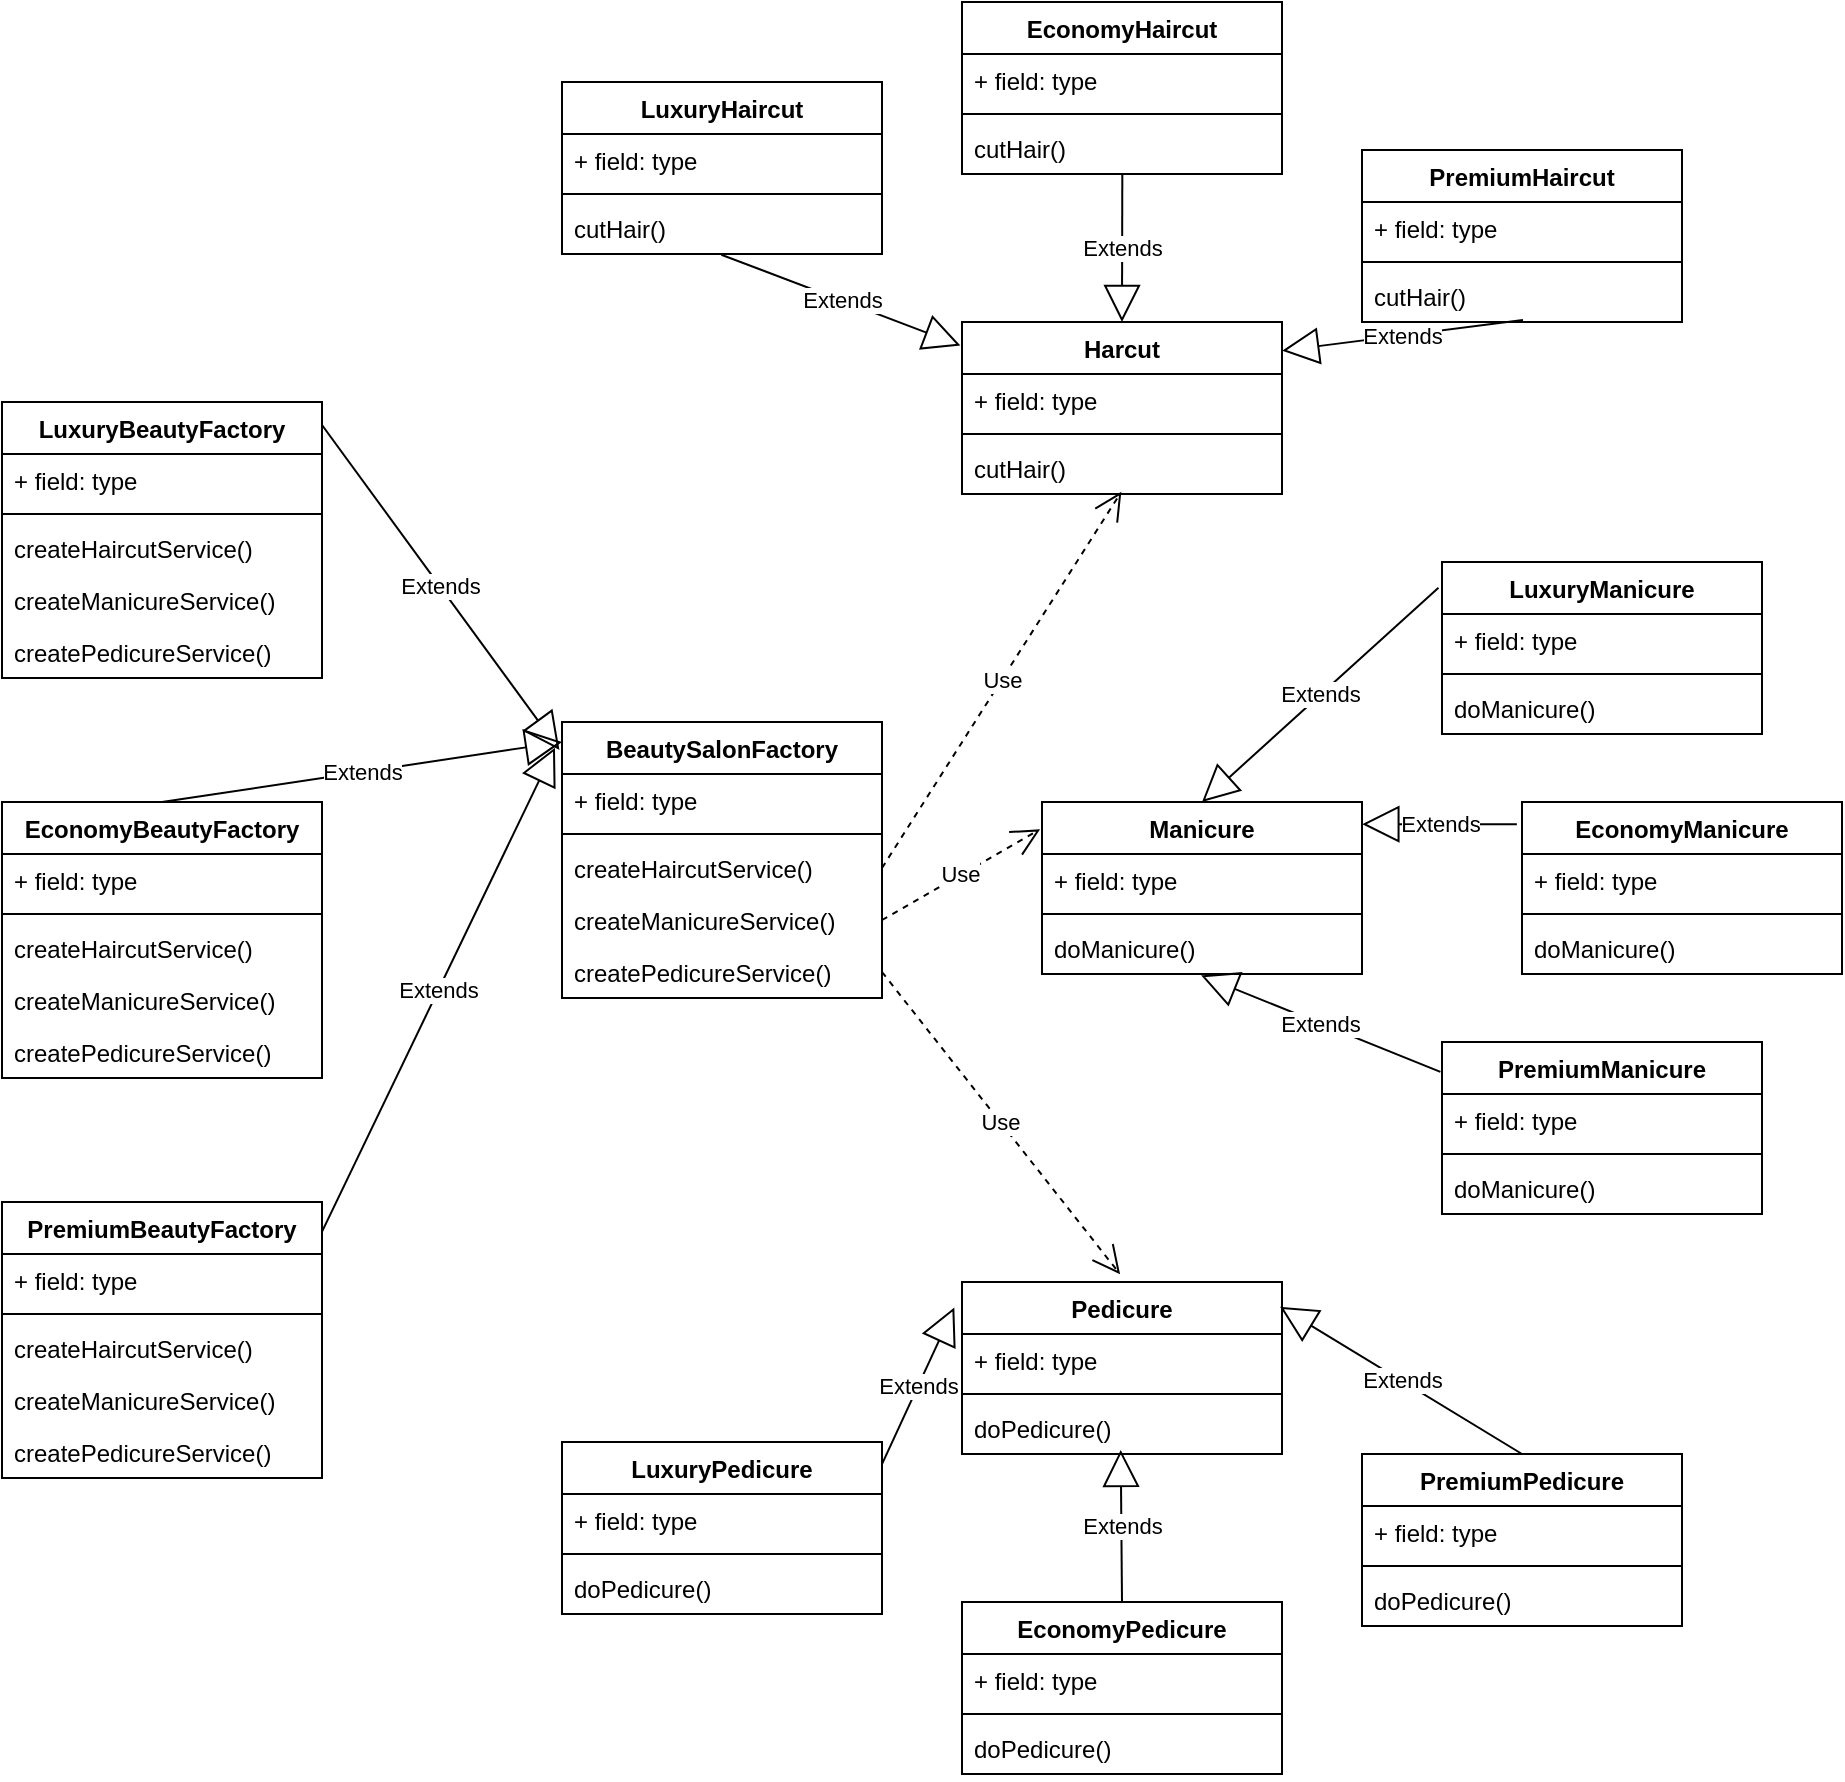 <mxfile version="21.6.8" type="device">
  <diagram id="C5RBs43oDa-KdzZeNtuy" name="Page-1">
    <mxGraphModel dx="1793" dy="2144" grid="1" gridSize="10" guides="1" tooltips="1" connect="1" arrows="1" fold="1" page="1" pageScale="1" pageWidth="827" pageHeight="1169" math="0" shadow="0">
      <root>
        <mxCell id="WIyWlLk6GJQsqaUBKTNV-0" />
        <mxCell id="WIyWlLk6GJQsqaUBKTNV-1" parent="WIyWlLk6GJQsqaUBKTNV-0" />
        <mxCell id="FBKrmyIbYDivc4aDVwmb-0" value="BeautySalonFactory" style="swimlane;fontStyle=1;align=center;verticalAlign=top;childLayout=stackLayout;horizontal=1;startSize=26;horizontalStack=0;resizeParent=1;resizeParentMax=0;resizeLast=0;collapsible=1;marginBottom=0;whiteSpace=wrap;html=1;" parent="WIyWlLk6GJQsqaUBKTNV-1" vertex="1">
          <mxGeometry x="440" y="240" width="160" height="138" as="geometry" />
        </mxCell>
        <mxCell id="FBKrmyIbYDivc4aDVwmb-1" value="+ field: type" style="text;strokeColor=none;fillColor=none;align=left;verticalAlign=top;spacingLeft=4;spacingRight=4;overflow=hidden;rotatable=0;points=[[0,0.5],[1,0.5]];portConstraint=eastwest;whiteSpace=wrap;html=1;" parent="FBKrmyIbYDivc4aDVwmb-0" vertex="1">
          <mxGeometry y="26" width="160" height="26" as="geometry" />
        </mxCell>
        <mxCell id="FBKrmyIbYDivc4aDVwmb-2" value="" style="line;strokeWidth=1;fillColor=none;align=left;verticalAlign=middle;spacingTop=-1;spacingLeft=3;spacingRight=3;rotatable=0;labelPosition=right;points=[];portConstraint=eastwest;strokeColor=inherit;" parent="FBKrmyIbYDivc4aDVwmb-0" vertex="1">
          <mxGeometry y="52" width="160" height="8" as="geometry" />
        </mxCell>
        <mxCell id="FBKrmyIbYDivc4aDVwmb-3" value="createHaircutService()" style="text;strokeColor=none;fillColor=none;align=left;verticalAlign=top;spacingLeft=4;spacingRight=4;overflow=hidden;rotatable=0;points=[[0,0.5],[1,0.5]];portConstraint=eastwest;whiteSpace=wrap;html=1;" parent="FBKrmyIbYDivc4aDVwmb-0" vertex="1">
          <mxGeometry y="60" width="160" height="26" as="geometry" />
        </mxCell>
        <mxCell id="FBKrmyIbYDivc4aDVwmb-4" value="createManicureService()" style="text;strokeColor=none;fillColor=none;align=left;verticalAlign=top;spacingLeft=4;spacingRight=4;overflow=hidden;rotatable=0;points=[[0,0.5],[1,0.5]];portConstraint=eastwest;whiteSpace=wrap;html=1;" parent="FBKrmyIbYDivc4aDVwmb-0" vertex="1">
          <mxGeometry y="86" width="160" height="26" as="geometry" />
        </mxCell>
        <mxCell id="FBKrmyIbYDivc4aDVwmb-5" value="createPedicureService()" style="text;strokeColor=none;fillColor=none;align=left;verticalAlign=top;spacingLeft=4;spacingRight=4;overflow=hidden;rotatable=0;points=[[0,0.5],[1,0.5]];portConstraint=eastwest;whiteSpace=wrap;html=1;" parent="FBKrmyIbYDivc4aDVwmb-0" vertex="1">
          <mxGeometry y="112" width="160" height="26" as="geometry" />
        </mxCell>
        <mxCell id="FBKrmyIbYDivc4aDVwmb-6" value="Extends" style="endArrow=block;endSize=16;endFill=0;html=1;rounded=0;exitX=0.996;exitY=0.077;exitDx=0;exitDy=0;entryX=-0.008;entryY=0.101;entryDx=0;entryDy=0;entryPerimeter=0;exitPerimeter=0;" parent="WIyWlLk6GJQsqaUBKTNV-1" source="FBKrmyIbYDivc4aDVwmb-9" target="FBKrmyIbYDivc4aDVwmb-0" edge="1">
          <mxGeometry width="160" relative="1" as="geometry">
            <mxPoint x="440" y="480" as="sourcePoint" />
            <mxPoint x="480" y="378" as="targetPoint" />
          </mxGeometry>
        </mxCell>
        <mxCell id="FBKrmyIbYDivc4aDVwmb-7" value="Extends" style="endArrow=block;endSize=16;endFill=0;html=1;rounded=0;exitX=0.5;exitY=0;exitDx=0;exitDy=0;" parent="WIyWlLk6GJQsqaUBKTNV-1" source="FBKrmyIbYDivc4aDVwmb-15" edge="1">
          <mxGeometry width="160" relative="1" as="geometry">
            <mxPoint x="520" y="650" as="sourcePoint" />
            <mxPoint x="440" y="250" as="targetPoint" />
          </mxGeometry>
        </mxCell>
        <mxCell id="FBKrmyIbYDivc4aDVwmb-8" value="Extends" style="endArrow=block;endSize=16;endFill=0;html=1;rounded=0;entryX=-0.022;entryY=0.093;entryDx=0;entryDy=0;entryPerimeter=0;exitX=0.999;exitY=0.11;exitDx=0;exitDy=0;exitPerimeter=0;" parent="WIyWlLk6GJQsqaUBKTNV-1" target="FBKrmyIbYDivc4aDVwmb-0" edge="1" source="FBKrmyIbYDivc4aDVwmb-21">
          <mxGeometry width="160" relative="1" as="geometry">
            <mxPoint x="600" y="480" as="sourcePoint" />
            <mxPoint x="530" y="390" as="targetPoint" />
          </mxGeometry>
        </mxCell>
        <mxCell id="FBKrmyIbYDivc4aDVwmb-9" value="LuxuryBeautyFactory" style="swimlane;fontStyle=1;align=center;verticalAlign=top;childLayout=stackLayout;horizontal=1;startSize=26;horizontalStack=0;resizeParent=1;resizeParentMax=0;resizeLast=0;collapsible=1;marginBottom=0;whiteSpace=wrap;html=1;" parent="WIyWlLk6GJQsqaUBKTNV-1" vertex="1">
          <mxGeometry x="160" y="80" width="160" height="138" as="geometry" />
        </mxCell>
        <mxCell id="FBKrmyIbYDivc4aDVwmb-10" value="+ field: type" style="text;strokeColor=none;fillColor=none;align=left;verticalAlign=top;spacingLeft=4;spacingRight=4;overflow=hidden;rotatable=0;points=[[0,0.5],[1,0.5]];portConstraint=eastwest;whiteSpace=wrap;html=1;" parent="FBKrmyIbYDivc4aDVwmb-9" vertex="1">
          <mxGeometry y="26" width="160" height="26" as="geometry" />
        </mxCell>
        <mxCell id="FBKrmyIbYDivc4aDVwmb-11" value="" style="line;strokeWidth=1;fillColor=none;align=left;verticalAlign=middle;spacingTop=-1;spacingLeft=3;spacingRight=3;rotatable=0;labelPosition=right;points=[];portConstraint=eastwest;strokeColor=inherit;" parent="FBKrmyIbYDivc4aDVwmb-9" vertex="1">
          <mxGeometry y="52" width="160" height="8" as="geometry" />
        </mxCell>
        <mxCell id="FBKrmyIbYDivc4aDVwmb-12" value="createHaircutService()" style="text;strokeColor=none;fillColor=none;align=left;verticalAlign=top;spacingLeft=4;spacingRight=4;overflow=hidden;rotatable=0;points=[[0,0.5],[1,0.5]];portConstraint=eastwest;whiteSpace=wrap;html=1;" parent="FBKrmyIbYDivc4aDVwmb-9" vertex="1">
          <mxGeometry y="60" width="160" height="26" as="geometry" />
        </mxCell>
        <mxCell id="FBKrmyIbYDivc4aDVwmb-13" value="createManicureService()" style="text;strokeColor=none;fillColor=none;align=left;verticalAlign=top;spacingLeft=4;spacingRight=4;overflow=hidden;rotatable=0;points=[[0,0.5],[1,0.5]];portConstraint=eastwest;whiteSpace=wrap;html=1;" parent="FBKrmyIbYDivc4aDVwmb-9" vertex="1">
          <mxGeometry y="86" width="160" height="26" as="geometry" />
        </mxCell>
        <mxCell id="FBKrmyIbYDivc4aDVwmb-14" value="createPedicureService()" style="text;strokeColor=none;fillColor=none;align=left;verticalAlign=top;spacingLeft=4;spacingRight=4;overflow=hidden;rotatable=0;points=[[0,0.5],[1,0.5]];portConstraint=eastwest;whiteSpace=wrap;html=1;" parent="FBKrmyIbYDivc4aDVwmb-9" vertex="1">
          <mxGeometry y="112" width="160" height="26" as="geometry" />
        </mxCell>
        <mxCell id="FBKrmyIbYDivc4aDVwmb-15" value="EconomyBeautyFactory" style="swimlane;fontStyle=1;align=center;verticalAlign=top;childLayout=stackLayout;horizontal=1;startSize=26;horizontalStack=0;resizeParent=1;resizeParentMax=0;resizeLast=0;collapsible=1;marginBottom=0;whiteSpace=wrap;html=1;" parent="WIyWlLk6GJQsqaUBKTNV-1" vertex="1">
          <mxGeometry x="160" y="280" width="160" height="138" as="geometry" />
        </mxCell>
        <mxCell id="FBKrmyIbYDivc4aDVwmb-16" value="+ field: type" style="text;strokeColor=none;fillColor=none;align=left;verticalAlign=top;spacingLeft=4;spacingRight=4;overflow=hidden;rotatable=0;points=[[0,0.5],[1,0.5]];portConstraint=eastwest;whiteSpace=wrap;html=1;" parent="FBKrmyIbYDivc4aDVwmb-15" vertex="1">
          <mxGeometry y="26" width="160" height="26" as="geometry" />
        </mxCell>
        <mxCell id="FBKrmyIbYDivc4aDVwmb-17" value="" style="line;strokeWidth=1;fillColor=none;align=left;verticalAlign=middle;spacingTop=-1;spacingLeft=3;spacingRight=3;rotatable=0;labelPosition=right;points=[];portConstraint=eastwest;strokeColor=inherit;" parent="FBKrmyIbYDivc4aDVwmb-15" vertex="1">
          <mxGeometry y="52" width="160" height="8" as="geometry" />
        </mxCell>
        <mxCell id="FBKrmyIbYDivc4aDVwmb-18" value="createHaircutService()" style="text;strokeColor=none;fillColor=none;align=left;verticalAlign=top;spacingLeft=4;spacingRight=4;overflow=hidden;rotatable=0;points=[[0,0.5],[1,0.5]];portConstraint=eastwest;whiteSpace=wrap;html=1;" parent="FBKrmyIbYDivc4aDVwmb-15" vertex="1">
          <mxGeometry y="60" width="160" height="26" as="geometry" />
        </mxCell>
        <mxCell id="FBKrmyIbYDivc4aDVwmb-19" value="createManicureService()" style="text;strokeColor=none;fillColor=none;align=left;verticalAlign=top;spacingLeft=4;spacingRight=4;overflow=hidden;rotatable=0;points=[[0,0.5],[1,0.5]];portConstraint=eastwest;whiteSpace=wrap;html=1;" parent="FBKrmyIbYDivc4aDVwmb-15" vertex="1">
          <mxGeometry y="86" width="160" height="26" as="geometry" />
        </mxCell>
        <mxCell id="FBKrmyIbYDivc4aDVwmb-20" value="createPedicureService()" style="text;strokeColor=none;fillColor=none;align=left;verticalAlign=top;spacingLeft=4;spacingRight=4;overflow=hidden;rotatable=0;points=[[0,0.5],[1,0.5]];portConstraint=eastwest;whiteSpace=wrap;html=1;" parent="FBKrmyIbYDivc4aDVwmb-15" vertex="1">
          <mxGeometry y="112" width="160" height="26" as="geometry" />
        </mxCell>
        <mxCell id="FBKrmyIbYDivc4aDVwmb-21" value="PremiumBeautyFactory" style="swimlane;fontStyle=1;align=center;verticalAlign=top;childLayout=stackLayout;horizontal=1;startSize=26;horizontalStack=0;resizeParent=1;resizeParentMax=0;resizeLast=0;collapsible=1;marginBottom=0;whiteSpace=wrap;html=1;" parent="WIyWlLk6GJQsqaUBKTNV-1" vertex="1">
          <mxGeometry x="160" y="480" width="160" height="138" as="geometry" />
        </mxCell>
        <mxCell id="FBKrmyIbYDivc4aDVwmb-22" value="+ field: type" style="text;strokeColor=none;fillColor=none;align=left;verticalAlign=top;spacingLeft=4;spacingRight=4;overflow=hidden;rotatable=0;points=[[0,0.5],[1,0.5]];portConstraint=eastwest;whiteSpace=wrap;html=1;" parent="FBKrmyIbYDivc4aDVwmb-21" vertex="1">
          <mxGeometry y="26" width="160" height="26" as="geometry" />
        </mxCell>
        <mxCell id="FBKrmyIbYDivc4aDVwmb-23" value="" style="line;strokeWidth=1;fillColor=none;align=left;verticalAlign=middle;spacingTop=-1;spacingLeft=3;spacingRight=3;rotatable=0;labelPosition=right;points=[];portConstraint=eastwest;strokeColor=inherit;" parent="FBKrmyIbYDivc4aDVwmb-21" vertex="1">
          <mxGeometry y="52" width="160" height="8" as="geometry" />
        </mxCell>
        <mxCell id="FBKrmyIbYDivc4aDVwmb-24" value="createHaircutService()" style="text;strokeColor=none;fillColor=none;align=left;verticalAlign=top;spacingLeft=4;spacingRight=4;overflow=hidden;rotatable=0;points=[[0,0.5],[1,0.5]];portConstraint=eastwest;whiteSpace=wrap;html=1;" parent="FBKrmyIbYDivc4aDVwmb-21" vertex="1">
          <mxGeometry y="60" width="160" height="26" as="geometry" />
        </mxCell>
        <mxCell id="FBKrmyIbYDivc4aDVwmb-25" value="createManicureService()" style="text;strokeColor=none;fillColor=none;align=left;verticalAlign=top;spacingLeft=4;spacingRight=4;overflow=hidden;rotatable=0;points=[[0,0.5],[1,0.5]];portConstraint=eastwest;whiteSpace=wrap;html=1;" parent="FBKrmyIbYDivc4aDVwmb-21" vertex="1">
          <mxGeometry y="86" width="160" height="26" as="geometry" />
        </mxCell>
        <mxCell id="FBKrmyIbYDivc4aDVwmb-26" value="createPedicureService()" style="text;strokeColor=none;fillColor=none;align=left;verticalAlign=top;spacingLeft=4;spacingRight=4;overflow=hidden;rotatable=0;points=[[0,0.5],[1,0.5]];portConstraint=eastwest;whiteSpace=wrap;html=1;" parent="FBKrmyIbYDivc4aDVwmb-21" vertex="1">
          <mxGeometry y="112" width="160" height="26" as="geometry" />
        </mxCell>
        <mxCell id="FBKrmyIbYDivc4aDVwmb-27" value="Harcut" style="swimlane;fontStyle=1;align=center;verticalAlign=top;childLayout=stackLayout;horizontal=1;startSize=26;horizontalStack=0;resizeParent=1;resizeParentMax=0;resizeLast=0;collapsible=1;marginBottom=0;whiteSpace=wrap;html=1;" parent="WIyWlLk6GJQsqaUBKTNV-1" vertex="1">
          <mxGeometry x="640" y="40" width="160" height="86" as="geometry" />
        </mxCell>
        <mxCell id="FBKrmyIbYDivc4aDVwmb-28" value="+ field: type" style="text;strokeColor=none;fillColor=none;align=left;verticalAlign=top;spacingLeft=4;spacingRight=4;overflow=hidden;rotatable=0;points=[[0,0.5],[1,0.5]];portConstraint=eastwest;whiteSpace=wrap;html=1;" parent="FBKrmyIbYDivc4aDVwmb-27" vertex="1">
          <mxGeometry y="26" width="160" height="26" as="geometry" />
        </mxCell>
        <mxCell id="FBKrmyIbYDivc4aDVwmb-29" value="" style="line;strokeWidth=1;fillColor=none;align=left;verticalAlign=middle;spacingTop=-1;spacingLeft=3;spacingRight=3;rotatable=0;labelPosition=right;points=[];portConstraint=eastwest;strokeColor=inherit;" parent="FBKrmyIbYDivc4aDVwmb-27" vertex="1">
          <mxGeometry y="52" width="160" height="8" as="geometry" />
        </mxCell>
        <mxCell id="FBKrmyIbYDivc4aDVwmb-30" value="cutHair()" style="text;strokeColor=none;fillColor=none;align=left;verticalAlign=top;spacingLeft=4;spacingRight=4;overflow=hidden;rotatable=0;points=[[0,0.5],[1,0.5]];portConstraint=eastwest;whiteSpace=wrap;html=1;" parent="FBKrmyIbYDivc4aDVwmb-27" vertex="1">
          <mxGeometry y="60" width="160" height="26" as="geometry" />
        </mxCell>
        <mxCell id="FBKrmyIbYDivc4aDVwmb-33" value="Manicure" style="swimlane;fontStyle=1;align=center;verticalAlign=top;childLayout=stackLayout;horizontal=1;startSize=26;horizontalStack=0;resizeParent=1;resizeParentMax=0;resizeLast=0;collapsible=1;marginBottom=0;whiteSpace=wrap;html=1;" parent="WIyWlLk6GJQsqaUBKTNV-1" vertex="1">
          <mxGeometry x="680" y="280" width="160" height="86" as="geometry" />
        </mxCell>
        <mxCell id="FBKrmyIbYDivc4aDVwmb-34" value="+ field: type" style="text;strokeColor=none;fillColor=none;align=left;verticalAlign=top;spacingLeft=4;spacingRight=4;overflow=hidden;rotatable=0;points=[[0,0.5],[1,0.5]];portConstraint=eastwest;whiteSpace=wrap;html=1;" parent="FBKrmyIbYDivc4aDVwmb-33" vertex="1">
          <mxGeometry y="26" width="160" height="26" as="geometry" />
        </mxCell>
        <mxCell id="FBKrmyIbYDivc4aDVwmb-35" value="" style="line;strokeWidth=1;fillColor=none;align=left;verticalAlign=middle;spacingTop=-1;spacingLeft=3;spacingRight=3;rotatable=0;labelPosition=right;points=[];portConstraint=eastwest;strokeColor=inherit;" parent="FBKrmyIbYDivc4aDVwmb-33" vertex="1">
          <mxGeometry y="52" width="160" height="8" as="geometry" />
        </mxCell>
        <mxCell id="FBKrmyIbYDivc4aDVwmb-36" value="doManicure()" style="text;strokeColor=none;fillColor=none;align=left;verticalAlign=top;spacingLeft=4;spacingRight=4;overflow=hidden;rotatable=0;points=[[0,0.5],[1,0.5]];portConstraint=eastwest;whiteSpace=wrap;html=1;" parent="FBKrmyIbYDivc4aDVwmb-33" vertex="1">
          <mxGeometry y="60" width="160" height="26" as="geometry" />
        </mxCell>
        <mxCell id="FBKrmyIbYDivc4aDVwmb-37" value="Pedicure" style="swimlane;fontStyle=1;align=center;verticalAlign=top;childLayout=stackLayout;horizontal=1;startSize=26;horizontalStack=0;resizeParent=1;resizeParentMax=0;resizeLast=0;collapsible=1;marginBottom=0;whiteSpace=wrap;html=1;" parent="WIyWlLk6GJQsqaUBKTNV-1" vertex="1">
          <mxGeometry x="640" y="520" width="160" height="86" as="geometry" />
        </mxCell>
        <mxCell id="FBKrmyIbYDivc4aDVwmb-38" value="+ field: type" style="text;strokeColor=none;fillColor=none;align=left;verticalAlign=top;spacingLeft=4;spacingRight=4;overflow=hidden;rotatable=0;points=[[0,0.5],[1,0.5]];portConstraint=eastwest;whiteSpace=wrap;html=1;" parent="FBKrmyIbYDivc4aDVwmb-37" vertex="1">
          <mxGeometry y="26" width="160" height="26" as="geometry" />
        </mxCell>
        <mxCell id="FBKrmyIbYDivc4aDVwmb-39" value="" style="line;strokeWidth=1;fillColor=none;align=left;verticalAlign=middle;spacingTop=-1;spacingLeft=3;spacingRight=3;rotatable=0;labelPosition=right;points=[];portConstraint=eastwest;strokeColor=inherit;" parent="FBKrmyIbYDivc4aDVwmb-37" vertex="1">
          <mxGeometry y="52" width="160" height="8" as="geometry" />
        </mxCell>
        <mxCell id="FBKrmyIbYDivc4aDVwmb-40" value="doPedicure()" style="text;strokeColor=none;fillColor=none;align=left;verticalAlign=top;spacingLeft=4;spacingRight=4;overflow=hidden;rotatable=0;points=[[0,0.5],[1,0.5]];portConstraint=eastwest;whiteSpace=wrap;html=1;" parent="FBKrmyIbYDivc4aDVwmb-37" vertex="1">
          <mxGeometry y="60" width="160" height="26" as="geometry" />
        </mxCell>
        <mxCell id="FBKrmyIbYDivc4aDVwmb-44" value="LuxuryHaircut" style="swimlane;fontStyle=1;align=center;verticalAlign=top;childLayout=stackLayout;horizontal=1;startSize=26;horizontalStack=0;resizeParent=1;resizeParentMax=0;resizeLast=0;collapsible=1;marginBottom=0;whiteSpace=wrap;html=1;" parent="WIyWlLk6GJQsqaUBKTNV-1" vertex="1">
          <mxGeometry x="440" y="-80" width="160" height="86" as="geometry" />
        </mxCell>
        <mxCell id="FBKrmyIbYDivc4aDVwmb-45" value="+ field: type" style="text;strokeColor=none;fillColor=none;align=left;verticalAlign=top;spacingLeft=4;spacingRight=4;overflow=hidden;rotatable=0;points=[[0,0.5],[1,0.5]];portConstraint=eastwest;whiteSpace=wrap;html=1;" parent="FBKrmyIbYDivc4aDVwmb-44" vertex="1">
          <mxGeometry y="26" width="160" height="26" as="geometry" />
        </mxCell>
        <mxCell id="FBKrmyIbYDivc4aDVwmb-46" value="" style="line;strokeWidth=1;fillColor=none;align=left;verticalAlign=middle;spacingTop=-1;spacingLeft=3;spacingRight=3;rotatable=0;labelPosition=right;points=[];portConstraint=eastwest;strokeColor=inherit;" parent="FBKrmyIbYDivc4aDVwmb-44" vertex="1">
          <mxGeometry y="52" width="160" height="8" as="geometry" />
        </mxCell>
        <mxCell id="FBKrmyIbYDivc4aDVwmb-47" value="cutHair()" style="text;strokeColor=none;fillColor=none;align=left;verticalAlign=top;spacingLeft=4;spacingRight=4;overflow=hidden;rotatable=0;points=[[0,0.5],[1,0.5]];portConstraint=eastwest;whiteSpace=wrap;html=1;" parent="FBKrmyIbYDivc4aDVwmb-44" vertex="1">
          <mxGeometry y="60" width="160" height="26" as="geometry" />
        </mxCell>
        <mxCell id="FBKrmyIbYDivc4aDVwmb-48" value="EconomyHaircut" style="swimlane;fontStyle=1;align=center;verticalAlign=top;childLayout=stackLayout;horizontal=1;startSize=26;horizontalStack=0;resizeParent=1;resizeParentMax=0;resizeLast=0;collapsible=1;marginBottom=0;whiteSpace=wrap;html=1;" parent="WIyWlLk6GJQsqaUBKTNV-1" vertex="1">
          <mxGeometry x="640" y="-120" width="160" height="86" as="geometry" />
        </mxCell>
        <mxCell id="FBKrmyIbYDivc4aDVwmb-49" value="+ field: type" style="text;strokeColor=none;fillColor=none;align=left;verticalAlign=top;spacingLeft=4;spacingRight=4;overflow=hidden;rotatable=0;points=[[0,0.5],[1,0.5]];portConstraint=eastwest;whiteSpace=wrap;html=1;" parent="FBKrmyIbYDivc4aDVwmb-48" vertex="1">
          <mxGeometry y="26" width="160" height="26" as="geometry" />
        </mxCell>
        <mxCell id="FBKrmyIbYDivc4aDVwmb-50" value="" style="line;strokeWidth=1;fillColor=none;align=left;verticalAlign=middle;spacingTop=-1;spacingLeft=3;spacingRight=3;rotatable=0;labelPosition=right;points=[];portConstraint=eastwest;strokeColor=inherit;" parent="FBKrmyIbYDivc4aDVwmb-48" vertex="1">
          <mxGeometry y="52" width="160" height="8" as="geometry" />
        </mxCell>
        <mxCell id="FBKrmyIbYDivc4aDVwmb-51" value="cutHair()" style="text;strokeColor=none;fillColor=none;align=left;verticalAlign=top;spacingLeft=4;spacingRight=4;overflow=hidden;rotatable=0;points=[[0,0.5],[1,0.5]];portConstraint=eastwest;whiteSpace=wrap;html=1;" parent="FBKrmyIbYDivc4aDVwmb-48" vertex="1">
          <mxGeometry y="60" width="160" height="26" as="geometry" />
        </mxCell>
        <mxCell id="FBKrmyIbYDivc4aDVwmb-56" value="PremiumHaircut" style="swimlane;fontStyle=1;align=center;verticalAlign=top;childLayout=stackLayout;horizontal=1;startSize=26;horizontalStack=0;resizeParent=1;resizeParentMax=0;resizeLast=0;collapsible=1;marginBottom=0;whiteSpace=wrap;html=1;" parent="WIyWlLk6GJQsqaUBKTNV-1" vertex="1">
          <mxGeometry x="840" y="-46" width="160" height="86" as="geometry" />
        </mxCell>
        <mxCell id="FBKrmyIbYDivc4aDVwmb-57" value="+ field: type" style="text;strokeColor=none;fillColor=none;align=left;verticalAlign=top;spacingLeft=4;spacingRight=4;overflow=hidden;rotatable=0;points=[[0,0.5],[1,0.5]];portConstraint=eastwest;whiteSpace=wrap;html=1;" parent="FBKrmyIbYDivc4aDVwmb-56" vertex="1">
          <mxGeometry y="26" width="160" height="26" as="geometry" />
        </mxCell>
        <mxCell id="FBKrmyIbYDivc4aDVwmb-58" value="" style="line;strokeWidth=1;fillColor=none;align=left;verticalAlign=middle;spacingTop=-1;spacingLeft=3;spacingRight=3;rotatable=0;labelPosition=right;points=[];portConstraint=eastwest;strokeColor=inherit;" parent="FBKrmyIbYDivc4aDVwmb-56" vertex="1">
          <mxGeometry y="52" width="160" height="8" as="geometry" />
        </mxCell>
        <mxCell id="FBKrmyIbYDivc4aDVwmb-59" value="cutHair()" style="text;strokeColor=none;fillColor=none;align=left;verticalAlign=top;spacingLeft=4;spacingRight=4;overflow=hidden;rotatable=0;points=[[0,0.5],[1,0.5]];portConstraint=eastwest;whiteSpace=wrap;html=1;" parent="FBKrmyIbYDivc4aDVwmb-56" vertex="1">
          <mxGeometry y="60" width="160" height="26" as="geometry" />
        </mxCell>
        <mxCell id="8czEYmhO9jsoH0LdyP18-0" value="Extends" style="endArrow=block;endSize=16;endFill=0;html=1;rounded=0;entryX=1.001;entryY=0.167;entryDx=0;entryDy=0;entryPerimeter=0;exitX=0.503;exitY=0.96;exitDx=0;exitDy=0;exitPerimeter=0;" edge="1" parent="WIyWlLk6GJQsqaUBKTNV-1" source="FBKrmyIbYDivc4aDVwmb-59" target="FBKrmyIbYDivc4aDVwmb-27">
          <mxGeometry width="160" relative="1" as="geometry">
            <mxPoint x="920" y="40" as="sourcePoint" />
            <mxPoint x="1470" y="18" as="targetPoint" />
          </mxGeometry>
        </mxCell>
        <mxCell id="8czEYmhO9jsoH0LdyP18-1" value="Extends" style="endArrow=block;endSize=16;endFill=0;html=1;rounded=0;entryX=0.5;entryY=0;entryDx=0;entryDy=0;exitX=0.501;exitY=1.004;exitDx=0;exitDy=0;exitPerimeter=0;" edge="1" parent="WIyWlLk6GJQsqaUBKTNV-1" source="FBKrmyIbYDivc4aDVwmb-51" target="FBKrmyIbYDivc4aDVwmb-27">
          <mxGeometry x="-0.001" width="160" relative="1" as="geometry">
            <mxPoint x="920" y="130" as="sourcePoint" />
            <mxPoint x="1149" y="-154" as="targetPoint" />
            <mxPoint as="offset" />
          </mxGeometry>
        </mxCell>
        <mxCell id="8czEYmhO9jsoH0LdyP18-2" value="Extends" style="endArrow=block;endSize=16;endFill=0;html=1;rounded=0;entryX=-0.005;entryY=0.137;entryDx=0;entryDy=0;exitX=0.498;exitY=1.014;exitDx=0;exitDy=0;exitPerimeter=0;entryPerimeter=0;" edge="1" parent="WIyWlLk6GJQsqaUBKTNV-1" source="FBKrmyIbYDivc4aDVwmb-47" target="FBKrmyIbYDivc4aDVwmb-27">
          <mxGeometry width="160" relative="1" as="geometry">
            <mxPoint x="988" y="-227" as="sourcePoint" />
            <mxPoint x="1072" y="-228" as="targetPoint" />
          </mxGeometry>
        </mxCell>
        <mxCell id="8czEYmhO9jsoH0LdyP18-3" value="Use" style="endArrow=open;endSize=12;dashed=1;html=1;rounded=0;entryX=-0.006;entryY=0.159;entryDx=0;entryDy=0;exitX=1;exitY=0.5;exitDx=0;exitDy=0;entryPerimeter=0;" edge="1" parent="WIyWlLk6GJQsqaUBKTNV-1" source="FBKrmyIbYDivc4aDVwmb-4" target="FBKrmyIbYDivc4aDVwmb-33">
          <mxGeometry x="0.003" width="160" relative="1" as="geometry">
            <mxPoint x="450" y="323" as="sourcePoint" />
            <mxPoint x="250" y="152" as="targetPoint" />
            <mxPoint as="offset" />
          </mxGeometry>
        </mxCell>
        <mxCell id="8czEYmhO9jsoH0LdyP18-4" value="Use" style="endArrow=open;endSize=12;dashed=1;html=1;rounded=0;entryX=0.494;entryY=-0.045;entryDx=0;entryDy=0;exitX=1;exitY=0.5;exitDx=0;exitDy=0;entryPerimeter=0;" edge="1" parent="WIyWlLk6GJQsqaUBKTNV-1" source="FBKrmyIbYDivc4aDVwmb-5" target="FBKrmyIbYDivc4aDVwmb-37">
          <mxGeometry x="-0.001" width="160" relative="1" as="geometry">
            <mxPoint x="530" y="250" as="sourcePoint" />
            <mxPoint x="528" y="169" as="targetPoint" />
            <mxPoint as="offset" />
          </mxGeometry>
        </mxCell>
        <mxCell id="8czEYmhO9jsoH0LdyP18-6" value="Use" style="endArrow=open;endSize=12;dashed=1;html=1;rounded=0;exitX=1;exitY=0.5;exitDx=0;exitDy=0;entryX=0.498;entryY=0.957;entryDx=0;entryDy=0;entryPerimeter=0;" edge="1" parent="WIyWlLk6GJQsqaUBKTNV-1" source="FBKrmyIbYDivc4aDVwmb-3" target="FBKrmyIbYDivc4aDVwmb-30">
          <mxGeometry x="0.003" width="160" relative="1" as="geometry">
            <mxPoint x="610" y="349" as="sourcePoint" />
            <mxPoint x="580" y="40" as="targetPoint" />
            <mxPoint as="offset" />
          </mxGeometry>
        </mxCell>
        <mxCell id="8czEYmhO9jsoH0LdyP18-7" value="LuxuryManicure" style="swimlane;fontStyle=1;align=center;verticalAlign=top;childLayout=stackLayout;horizontal=1;startSize=26;horizontalStack=0;resizeParent=1;resizeParentMax=0;resizeLast=0;collapsible=1;marginBottom=0;whiteSpace=wrap;html=1;" vertex="1" parent="WIyWlLk6GJQsqaUBKTNV-1">
          <mxGeometry x="880" y="160" width="160" height="86" as="geometry" />
        </mxCell>
        <mxCell id="8czEYmhO9jsoH0LdyP18-8" value="+ field: type" style="text;strokeColor=none;fillColor=none;align=left;verticalAlign=top;spacingLeft=4;spacingRight=4;overflow=hidden;rotatable=0;points=[[0,0.5],[1,0.5]];portConstraint=eastwest;whiteSpace=wrap;html=1;" vertex="1" parent="8czEYmhO9jsoH0LdyP18-7">
          <mxGeometry y="26" width="160" height="26" as="geometry" />
        </mxCell>
        <mxCell id="8czEYmhO9jsoH0LdyP18-9" value="" style="line;strokeWidth=1;fillColor=none;align=left;verticalAlign=middle;spacingTop=-1;spacingLeft=3;spacingRight=3;rotatable=0;labelPosition=right;points=[];portConstraint=eastwest;strokeColor=inherit;" vertex="1" parent="8czEYmhO9jsoH0LdyP18-7">
          <mxGeometry y="52" width="160" height="8" as="geometry" />
        </mxCell>
        <mxCell id="8czEYmhO9jsoH0LdyP18-10" value="doManicure()" style="text;strokeColor=none;fillColor=none;align=left;verticalAlign=top;spacingLeft=4;spacingRight=4;overflow=hidden;rotatable=0;points=[[0,0.5],[1,0.5]];portConstraint=eastwest;whiteSpace=wrap;html=1;" vertex="1" parent="8czEYmhO9jsoH0LdyP18-7">
          <mxGeometry y="60" width="160" height="26" as="geometry" />
        </mxCell>
        <mxCell id="8czEYmhO9jsoH0LdyP18-11" value="EconomyManicure" style="swimlane;fontStyle=1;align=center;verticalAlign=top;childLayout=stackLayout;horizontal=1;startSize=26;horizontalStack=0;resizeParent=1;resizeParentMax=0;resizeLast=0;collapsible=1;marginBottom=0;whiteSpace=wrap;html=1;" vertex="1" parent="WIyWlLk6GJQsqaUBKTNV-1">
          <mxGeometry x="920" y="280" width="160" height="86" as="geometry" />
        </mxCell>
        <mxCell id="8czEYmhO9jsoH0LdyP18-12" value="+ field: type" style="text;strokeColor=none;fillColor=none;align=left;verticalAlign=top;spacingLeft=4;spacingRight=4;overflow=hidden;rotatable=0;points=[[0,0.5],[1,0.5]];portConstraint=eastwest;whiteSpace=wrap;html=1;" vertex="1" parent="8czEYmhO9jsoH0LdyP18-11">
          <mxGeometry y="26" width="160" height="26" as="geometry" />
        </mxCell>
        <mxCell id="8czEYmhO9jsoH0LdyP18-13" value="" style="line;strokeWidth=1;fillColor=none;align=left;verticalAlign=middle;spacingTop=-1;spacingLeft=3;spacingRight=3;rotatable=0;labelPosition=right;points=[];portConstraint=eastwest;strokeColor=inherit;" vertex="1" parent="8czEYmhO9jsoH0LdyP18-11">
          <mxGeometry y="52" width="160" height="8" as="geometry" />
        </mxCell>
        <mxCell id="8czEYmhO9jsoH0LdyP18-14" value="doManicure()" style="text;strokeColor=none;fillColor=none;align=left;verticalAlign=top;spacingLeft=4;spacingRight=4;overflow=hidden;rotatable=0;points=[[0,0.5],[1,0.5]];portConstraint=eastwest;whiteSpace=wrap;html=1;" vertex="1" parent="8czEYmhO9jsoH0LdyP18-11">
          <mxGeometry y="60" width="160" height="26" as="geometry" />
        </mxCell>
        <mxCell id="8czEYmhO9jsoH0LdyP18-15" value="PremiumManicure" style="swimlane;fontStyle=1;align=center;verticalAlign=top;childLayout=stackLayout;horizontal=1;startSize=26;horizontalStack=0;resizeParent=1;resizeParentMax=0;resizeLast=0;collapsible=1;marginBottom=0;whiteSpace=wrap;html=1;" vertex="1" parent="WIyWlLk6GJQsqaUBKTNV-1">
          <mxGeometry x="880" y="400" width="160" height="86" as="geometry" />
        </mxCell>
        <mxCell id="8czEYmhO9jsoH0LdyP18-16" value="+ field: type" style="text;strokeColor=none;fillColor=none;align=left;verticalAlign=top;spacingLeft=4;spacingRight=4;overflow=hidden;rotatable=0;points=[[0,0.5],[1,0.5]];portConstraint=eastwest;whiteSpace=wrap;html=1;" vertex="1" parent="8czEYmhO9jsoH0LdyP18-15">
          <mxGeometry y="26" width="160" height="26" as="geometry" />
        </mxCell>
        <mxCell id="8czEYmhO9jsoH0LdyP18-17" value="" style="line;strokeWidth=1;fillColor=none;align=left;verticalAlign=middle;spacingTop=-1;spacingLeft=3;spacingRight=3;rotatable=0;labelPosition=right;points=[];portConstraint=eastwest;strokeColor=inherit;" vertex="1" parent="8czEYmhO9jsoH0LdyP18-15">
          <mxGeometry y="52" width="160" height="8" as="geometry" />
        </mxCell>
        <mxCell id="8czEYmhO9jsoH0LdyP18-18" value="doManicure()" style="text;strokeColor=none;fillColor=none;align=left;verticalAlign=top;spacingLeft=4;spacingRight=4;overflow=hidden;rotatable=0;points=[[0,0.5],[1,0.5]];portConstraint=eastwest;whiteSpace=wrap;html=1;" vertex="1" parent="8czEYmhO9jsoH0LdyP18-15">
          <mxGeometry y="60" width="160" height="26" as="geometry" />
        </mxCell>
        <mxCell id="8czEYmhO9jsoH0LdyP18-19" value="Extends" style="endArrow=block;endSize=16;endFill=0;html=1;rounded=0;entryX=0.5;entryY=0;entryDx=0;entryDy=0;exitX=-0.011;exitY=0.15;exitDx=0;exitDy=0;exitPerimeter=0;" edge="1" parent="WIyWlLk6GJQsqaUBKTNV-1" source="8czEYmhO9jsoH0LdyP18-7" target="FBKrmyIbYDivc4aDVwmb-33">
          <mxGeometry x="-0.001" width="160" relative="1" as="geometry">
            <mxPoint x="929" y="-63" as="sourcePoint" />
            <mxPoint x="810" y="64" as="targetPoint" />
            <mxPoint as="offset" />
          </mxGeometry>
        </mxCell>
        <mxCell id="8czEYmhO9jsoH0LdyP18-20" value="Extends" style="endArrow=block;endSize=16;endFill=0;html=1;rounded=0;entryX=1.001;entryY=0.129;entryDx=0;entryDy=0;exitX=-0.016;exitY=0.129;exitDx=0;exitDy=0;exitPerimeter=0;entryPerimeter=0;" edge="1" parent="WIyWlLk6GJQsqaUBKTNV-1" source="8czEYmhO9jsoH0LdyP18-11" target="FBKrmyIbYDivc4aDVwmb-33">
          <mxGeometry x="-0.001" width="160" relative="1" as="geometry">
            <mxPoint x="848" y="183" as="sourcePoint" />
            <mxPoint x="730" y="290" as="targetPoint" />
            <mxPoint as="offset" />
          </mxGeometry>
        </mxCell>
        <mxCell id="8czEYmhO9jsoH0LdyP18-21" value="Extends" style="endArrow=block;endSize=16;endFill=0;html=1;rounded=0;entryX=0.497;entryY=1.026;entryDx=0;entryDy=0;exitX=-0.005;exitY=0.174;exitDx=0;exitDy=0;exitPerimeter=0;entryPerimeter=0;" edge="1" parent="WIyWlLk6GJQsqaUBKTNV-1" source="8czEYmhO9jsoH0LdyP18-15" target="FBKrmyIbYDivc4aDVwmb-36">
          <mxGeometry x="-0.001" width="160" relative="1" as="geometry">
            <mxPoint x="887" y="301" as="sourcePoint" />
            <mxPoint x="810" y="301" as="targetPoint" />
            <mxPoint as="offset" />
          </mxGeometry>
        </mxCell>
        <mxCell id="8czEYmhO9jsoH0LdyP18-22" value="LuxuryPedicure" style="swimlane;fontStyle=1;align=center;verticalAlign=top;childLayout=stackLayout;horizontal=1;startSize=26;horizontalStack=0;resizeParent=1;resizeParentMax=0;resizeLast=0;collapsible=1;marginBottom=0;whiteSpace=wrap;html=1;" vertex="1" parent="WIyWlLk6GJQsqaUBKTNV-1">
          <mxGeometry x="440" y="600" width="160" height="86" as="geometry" />
        </mxCell>
        <mxCell id="8czEYmhO9jsoH0LdyP18-23" value="+ field: type" style="text;strokeColor=none;fillColor=none;align=left;verticalAlign=top;spacingLeft=4;spacingRight=4;overflow=hidden;rotatable=0;points=[[0,0.5],[1,0.5]];portConstraint=eastwest;whiteSpace=wrap;html=1;" vertex="1" parent="8czEYmhO9jsoH0LdyP18-22">
          <mxGeometry y="26" width="160" height="26" as="geometry" />
        </mxCell>
        <mxCell id="8czEYmhO9jsoH0LdyP18-24" value="" style="line;strokeWidth=1;fillColor=none;align=left;verticalAlign=middle;spacingTop=-1;spacingLeft=3;spacingRight=3;rotatable=0;labelPosition=right;points=[];portConstraint=eastwest;strokeColor=inherit;" vertex="1" parent="8czEYmhO9jsoH0LdyP18-22">
          <mxGeometry y="52" width="160" height="8" as="geometry" />
        </mxCell>
        <mxCell id="8czEYmhO9jsoH0LdyP18-25" value="doPedicure()" style="text;strokeColor=none;fillColor=none;align=left;verticalAlign=top;spacingLeft=4;spacingRight=4;overflow=hidden;rotatable=0;points=[[0,0.5],[1,0.5]];portConstraint=eastwest;whiteSpace=wrap;html=1;" vertex="1" parent="8czEYmhO9jsoH0LdyP18-22">
          <mxGeometry y="60" width="160" height="26" as="geometry" />
        </mxCell>
        <mxCell id="8czEYmhO9jsoH0LdyP18-26" value="EconomyPedicure" style="swimlane;fontStyle=1;align=center;verticalAlign=top;childLayout=stackLayout;horizontal=1;startSize=26;horizontalStack=0;resizeParent=1;resizeParentMax=0;resizeLast=0;collapsible=1;marginBottom=0;whiteSpace=wrap;html=1;" vertex="1" parent="WIyWlLk6GJQsqaUBKTNV-1">
          <mxGeometry x="640" y="680" width="160" height="86" as="geometry" />
        </mxCell>
        <mxCell id="8czEYmhO9jsoH0LdyP18-27" value="+ field: type" style="text;strokeColor=none;fillColor=none;align=left;verticalAlign=top;spacingLeft=4;spacingRight=4;overflow=hidden;rotatable=0;points=[[0,0.5],[1,0.5]];portConstraint=eastwest;whiteSpace=wrap;html=1;" vertex="1" parent="8czEYmhO9jsoH0LdyP18-26">
          <mxGeometry y="26" width="160" height="26" as="geometry" />
        </mxCell>
        <mxCell id="8czEYmhO9jsoH0LdyP18-28" value="" style="line;strokeWidth=1;fillColor=none;align=left;verticalAlign=middle;spacingTop=-1;spacingLeft=3;spacingRight=3;rotatable=0;labelPosition=right;points=[];portConstraint=eastwest;strokeColor=inherit;" vertex="1" parent="8czEYmhO9jsoH0LdyP18-26">
          <mxGeometry y="52" width="160" height="8" as="geometry" />
        </mxCell>
        <mxCell id="8czEYmhO9jsoH0LdyP18-29" value="doPedicure()" style="text;strokeColor=none;fillColor=none;align=left;verticalAlign=top;spacingLeft=4;spacingRight=4;overflow=hidden;rotatable=0;points=[[0,0.5],[1,0.5]];portConstraint=eastwest;whiteSpace=wrap;html=1;" vertex="1" parent="8czEYmhO9jsoH0LdyP18-26">
          <mxGeometry y="60" width="160" height="26" as="geometry" />
        </mxCell>
        <mxCell id="8czEYmhO9jsoH0LdyP18-30" value="PremiumPedicure" style="swimlane;fontStyle=1;align=center;verticalAlign=top;childLayout=stackLayout;horizontal=1;startSize=26;horizontalStack=0;resizeParent=1;resizeParentMax=0;resizeLast=0;collapsible=1;marginBottom=0;whiteSpace=wrap;html=1;" vertex="1" parent="WIyWlLk6GJQsqaUBKTNV-1">
          <mxGeometry x="840" y="606" width="160" height="86" as="geometry" />
        </mxCell>
        <mxCell id="8czEYmhO9jsoH0LdyP18-31" value="+ field: type" style="text;strokeColor=none;fillColor=none;align=left;verticalAlign=top;spacingLeft=4;spacingRight=4;overflow=hidden;rotatable=0;points=[[0,0.5],[1,0.5]];portConstraint=eastwest;whiteSpace=wrap;html=1;" vertex="1" parent="8czEYmhO9jsoH0LdyP18-30">
          <mxGeometry y="26" width="160" height="26" as="geometry" />
        </mxCell>
        <mxCell id="8czEYmhO9jsoH0LdyP18-32" value="" style="line;strokeWidth=1;fillColor=none;align=left;verticalAlign=middle;spacingTop=-1;spacingLeft=3;spacingRight=3;rotatable=0;labelPosition=right;points=[];portConstraint=eastwest;strokeColor=inherit;" vertex="1" parent="8czEYmhO9jsoH0LdyP18-30">
          <mxGeometry y="52" width="160" height="8" as="geometry" />
        </mxCell>
        <mxCell id="8czEYmhO9jsoH0LdyP18-33" value="doPedicure()" style="text;strokeColor=none;fillColor=none;align=left;verticalAlign=top;spacingLeft=4;spacingRight=4;overflow=hidden;rotatable=0;points=[[0,0.5],[1,0.5]];portConstraint=eastwest;whiteSpace=wrap;html=1;" vertex="1" parent="8czEYmhO9jsoH0LdyP18-30">
          <mxGeometry y="60" width="160" height="26" as="geometry" />
        </mxCell>
        <mxCell id="8czEYmhO9jsoH0LdyP18-34" value="Extends" style="endArrow=block;endSize=16;endFill=0;html=1;rounded=0;entryX=-0.024;entryY=0.148;entryDx=0;entryDy=0;exitX=1;exitY=0.129;exitDx=0;exitDy=0;exitPerimeter=0;entryPerimeter=0;" edge="1" parent="WIyWlLk6GJQsqaUBKTNV-1" source="8czEYmhO9jsoH0LdyP18-22" target="FBKrmyIbYDivc4aDVwmb-37">
          <mxGeometry x="-0.001" width="160" relative="1" as="geometry">
            <mxPoint x="849" y="425" as="sourcePoint" />
            <mxPoint x="730" y="377" as="targetPoint" />
            <mxPoint as="offset" />
          </mxGeometry>
        </mxCell>
        <mxCell id="8czEYmhO9jsoH0LdyP18-35" value="Extends" style="endArrow=block;endSize=16;endFill=0;html=1;rounded=0;entryX=0.496;entryY=0.921;entryDx=0;entryDy=0;exitX=0.5;exitY=0;exitDx=0;exitDy=0;entryPerimeter=0;" edge="1" parent="WIyWlLk6GJQsqaUBKTNV-1" source="8czEYmhO9jsoH0LdyP18-26" target="FBKrmyIbYDivc4aDVwmb-40">
          <mxGeometry x="-0.001" width="160" relative="1" as="geometry">
            <mxPoint x="600" y="507" as="sourcePoint" />
            <mxPoint x="730" y="530" as="targetPoint" />
            <mxPoint as="offset" />
          </mxGeometry>
        </mxCell>
        <mxCell id="8czEYmhO9jsoH0LdyP18-36" value="Extends" style="endArrow=block;endSize=16;endFill=0;html=1;rounded=0;entryX=0.994;entryY=0.144;entryDx=0;entryDy=0;exitX=0.5;exitY=0;exitDx=0;exitDy=0;entryPerimeter=0;" edge="1" parent="WIyWlLk6GJQsqaUBKTNV-1" source="8czEYmhO9jsoH0LdyP18-30" target="FBKrmyIbYDivc4aDVwmb-37">
          <mxGeometry x="-0.001" width="160" relative="1" as="geometry">
            <mxPoint x="610" y="690" as="sourcePoint" />
            <mxPoint x="729" y="614" as="targetPoint" />
            <mxPoint as="offset" />
          </mxGeometry>
        </mxCell>
      </root>
    </mxGraphModel>
  </diagram>
</mxfile>

